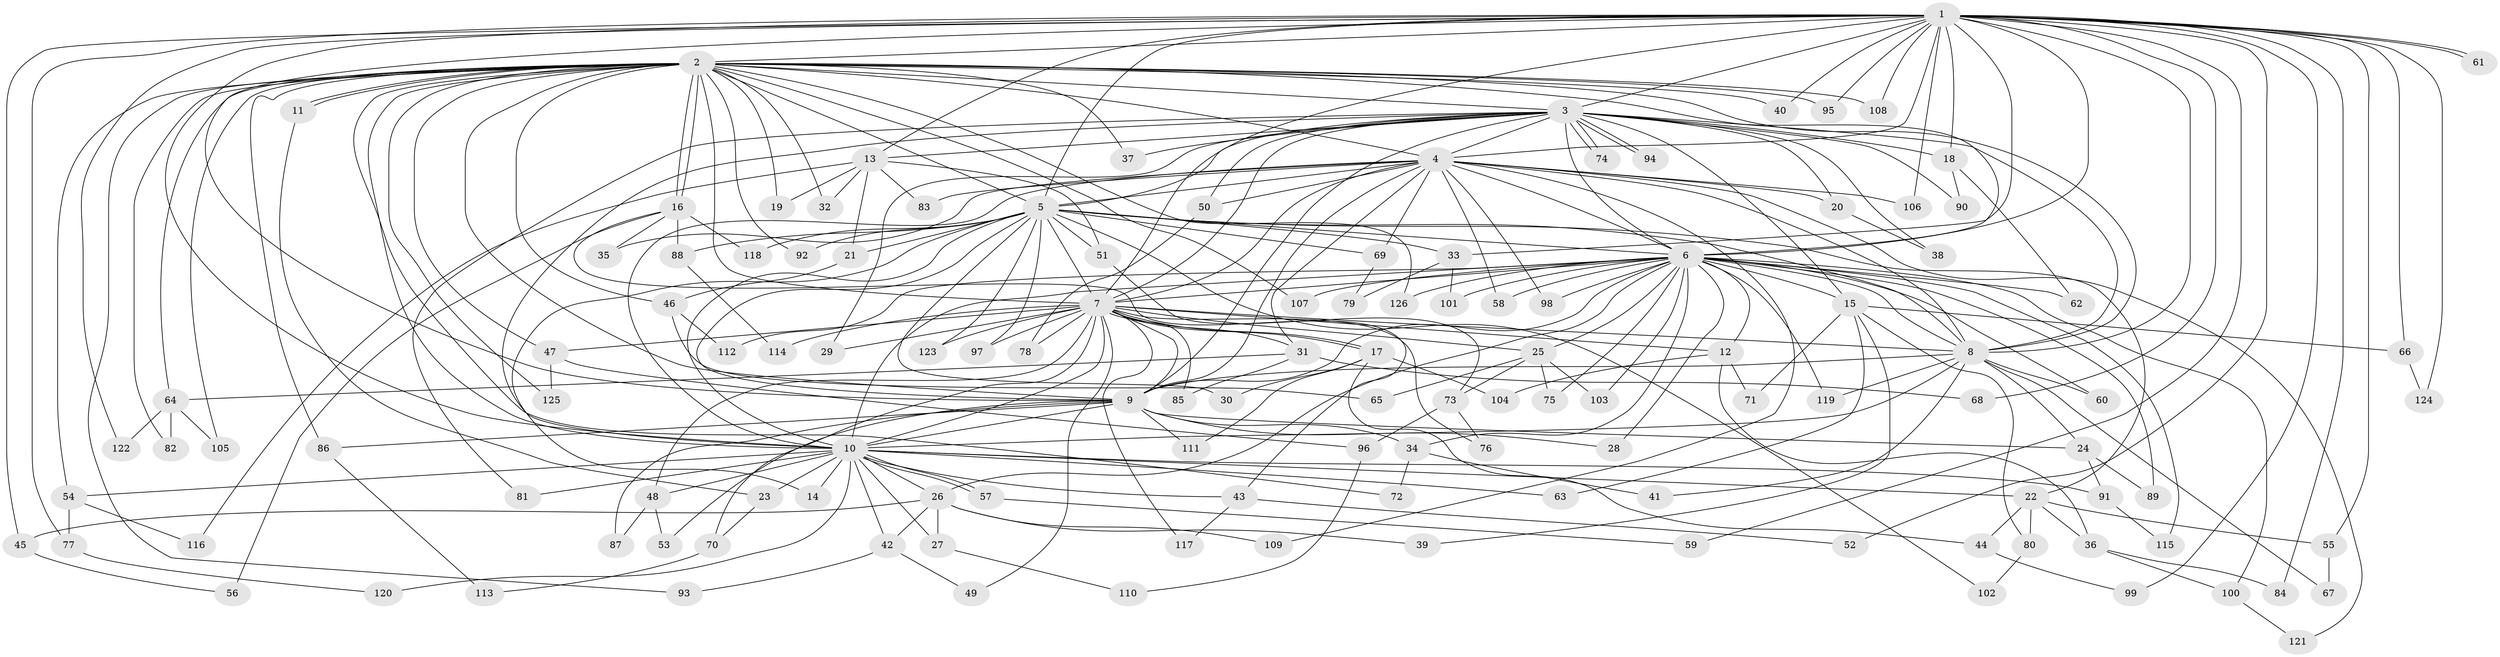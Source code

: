 // coarse degree distribution, {26: 0.020618556701030927, 30: 0.010309278350515464, 24: 0.010309278350515464, 19: 0.010309278350515464, 22: 0.010309278350515464, 28: 0.010309278350515464, 14: 0.010309278350515464, 15: 0.010309278350515464, 25: 0.010309278350515464, 4: 0.08247422680412371, 5: 0.041237113402061855, 2: 0.5463917525773195, 7: 0.030927835051546393, 6: 0.020618556701030927, 3: 0.16494845360824742, 8: 0.010309278350515464}
// Generated by graph-tools (version 1.1) at 2025/23/03/03/25 07:23:46]
// undirected, 126 vertices, 277 edges
graph export_dot {
graph [start="1"]
  node [color=gray90,style=filled];
  1;
  2;
  3;
  4;
  5;
  6;
  7;
  8;
  9;
  10;
  11;
  12;
  13;
  14;
  15;
  16;
  17;
  18;
  19;
  20;
  21;
  22;
  23;
  24;
  25;
  26;
  27;
  28;
  29;
  30;
  31;
  32;
  33;
  34;
  35;
  36;
  37;
  38;
  39;
  40;
  41;
  42;
  43;
  44;
  45;
  46;
  47;
  48;
  49;
  50;
  51;
  52;
  53;
  54;
  55;
  56;
  57;
  58;
  59;
  60;
  61;
  62;
  63;
  64;
  65;
  66;
  67;
  68;
  69;
  70;
  71;
  72;
  73;
  74;
  75;
  76;
  77;
  78;
  79;
  80;
  81;
  82;
  83;
  84;
  85;
  86;
  87;
  88;
  89;
  90;
  91;
  92;
  93;
  94;
  95;
  96;
  97;
  98;
  99;
  100;
  101;
  102;
  103;
  104;
  105;
  106;
  107;
  108;
  109;
  110;
  111;
  112;
  113;
  114;
  115;
  116;
  117;
  118;
  119;
  120;
  121;
  122;
  123;
  124;
  125;
  126;
  1 -- 2;
  1 -- 3;
  1 -- 4;
  1 -- 5;
  1 -- 6;
  1 -- 7;
  1 -- 8;
  1 -- 9;
  1 -- 10;
  1 -- 13;
  1 -- 18;
  1 -- 33;
  1 -- 40;
  1 -- 45;
  1 -- 52;
  1 -- 55;
  1 -- 59;
  1 -- 61;
  1 -- 61;
  1 -- 66;
  1 -- 68;
  1 -- 77;
  1 -- 84;
  1 -- 95;
  1 -- 99;
  1 -- 106;
  1 -- 108;
  1 -- 122;
  1 -- 124;
  2 -- 3;
  2 -- 4;
  2 -- 5;
  2 -- 6;
  2 -- 7;
  2 -- 8;
  2 -- 9;
  2 -- 10;
  2 -- 11;
  2 -- 11;
  2 -- 16;
  2 -- 16;
  2 -- 19;
  2 -- 32;
  2 -- 37;
  2 -- 40;
  2 -- 46;
  2 -- 47;
  2 -- 54;
  2 -- 64;
  2 -- 72;
  2 -- 82;
  2 -- 86;
  2 -- 92;
  2 -- 93;
  2 -- 95;
  2 -- 105;
  2 -- 107;
  2 -- 108;
  2 -- 125;
  2 -- 126;
  3 -- 4;
  3 -- 5;
  3 -- 6;
  3 -- 7;
  3 -- 8;
  3 -- 9;
  3 -- 10;
  3 -- 13;
  3 -- 15;
  3 -- 18;
  3 -- 20;
  3 -- 29;
  3 -- 37;
  3 -- 38;
  3 -- 50;
  3 -- 74;
  3 -- 74;
  3 -- 81;
  3 -- 90;
  3 -- 94;
  3 -- 94;
  4 -- 5;
  4 -- 6;
  4 -- 7;
  4 -- 8;
  4 -- 9;
  4 -- 10;
  4 -- 20;
  4 -- 31;
  4 -- 35;
  4 -- 50;
  4 -- 58;
  4 -- 69;
  4 -- 83;
  4 -- 98;
  4 -- 106;
  4 -- 109;
  4 -- 121;
  5 -- 6;
  5 -- 7;
  5 -- 8;
  5 -- 9;
  5 -- 10;
  5 -- 14;
  5 -- 21;
  5 -- 22;
  5 -- 30;
  5 -- 33;
  5 -- 51;
  5 -- 69;
  5 -- 88;
  5 -- 92;
  5 -- 97;
  5 -- 102;
  5 -- 118;
  5 -- 123;
  6 -- 7;
  6 -- 8;
  6 -- 9;
  6 -- 10;
  6 -- 12;
  6 -- 15;
  6 -- 25;
  6 -- 26;
  6 -- 28;
  6 -- 34;
  6 -- 58;
  6 -- 60;
  6 -- 62;
  6 -- 75;
  6 -- 89;
  6 -- 98;
  6 -- 100;
  6 -- 101;
  6 -- 103;
  6 -- 107;
  6 -- 112;
  6 -- 115;
  6 -- 119;
  6 -- 126;
  7 -- 8;
  7 -- 9;
  7 -- 10;
  7 -- 12;
  7 -- 17;
  7 -- 17;
  7 -- 25;
  7 -- 29;
  7 -- 31;
  7 -- 47;
  7 -- 48;
  7 -- 49;
  7 -- 70;
  7 -- 76;
  7 -- 78;
  7 -- 85;
  7 -- 97;
  7 -- 114;
  7 -- 117;
  7 -- 123;
  8 -- 9;
  8 -- 10;
  8 -- 24;
  8 -- 41;
  8 -- 60;
  8 -- 67;
  8 -- 119;
  9 -- 10;
  9 -- 24;
  9 -- 28;
  9 -- 34;
  9 -- 53;
  9 -- 86;
  9 -- 87;
  9 -- 111;
  10 -- 14;
  10 -- 22;
  10 -- 23;
  10 -- 26;
  10 -- 27;
  10 -- 42;
  10 -- 43;
  10 -- 48;
  10 -- 54;
  10 -- 57;
  10 -- 57;
  10 -- 63;
  10 -- 81;
  10 -- 91;
  10 -- 120;
  11 -- 23;
  12 -- 36;
  12 -- 71;
  12 -- 104;
  13 -- 19;
  13 -- 21;
  13 -- 32;
  13 -- 51;
  13 -- 83;
  13 -- 116;
  15 -- 39;
  15 -- 63;
  15 -- 66;
  15 -- 71;
  15 -- 80;
  16 -- 35;
  16 -- 43;
  16 -- 56;
  16 -- 88;
  16 -- 118;
  17 -- 30;
  17 -- 44;
  17 -- 104;
  17 -- 111;
  18 -- 62;
  18 -- 90;
  20 -- 38;
  21 -- 46;
  22 -- 36;
  22 -- 44;
  22 -- 55;
  22 -- 80;
  23 -- 70;
  24 -- 89;
  24 -- 91;
  25 -- 65;
  25 -- 73;
  25 -- 75;
  25 -- 103;
  26 -- 27;
  26 -- 39;
  26 -- 42;
  26 -- 45;
  26 -- 109;
  27 -- 110;
  31 -- 64;
  31 -- 68;
  31 -- 85;
  33 -- 79;
  33 -- 101;
  34 -- 41;
  34 -- 72;
  36 -- 84;
  36 -- 100;
  42 -- 49;
  42 -- 93;
  43 -- 52;
  43 -- 117;
  44 -- 99;
  45 -- 56;
  46 -- 65;
  46 -- 112;
  47 -- 96;
  47 -- 125;
  48 -- 53;
  48 -- 87;
  50 -- 78;
  51 -- 73;
  54 -- 77;
  54 -- 116;
  55 -- 67;
  57 -- 59;
  64 -- 82;
  64 -- 105;
  64 -- 122;
  66 -- 124;
  69 -- 79;
  70 -- 113;
  73 -- 76;
  73 -- 96;
  77 -- 120;
  80 -- 102;
  86 -- 113;
  88 -- 114;
  91 -- 115;
  96 -- 110;
  100 -- 121;
}
